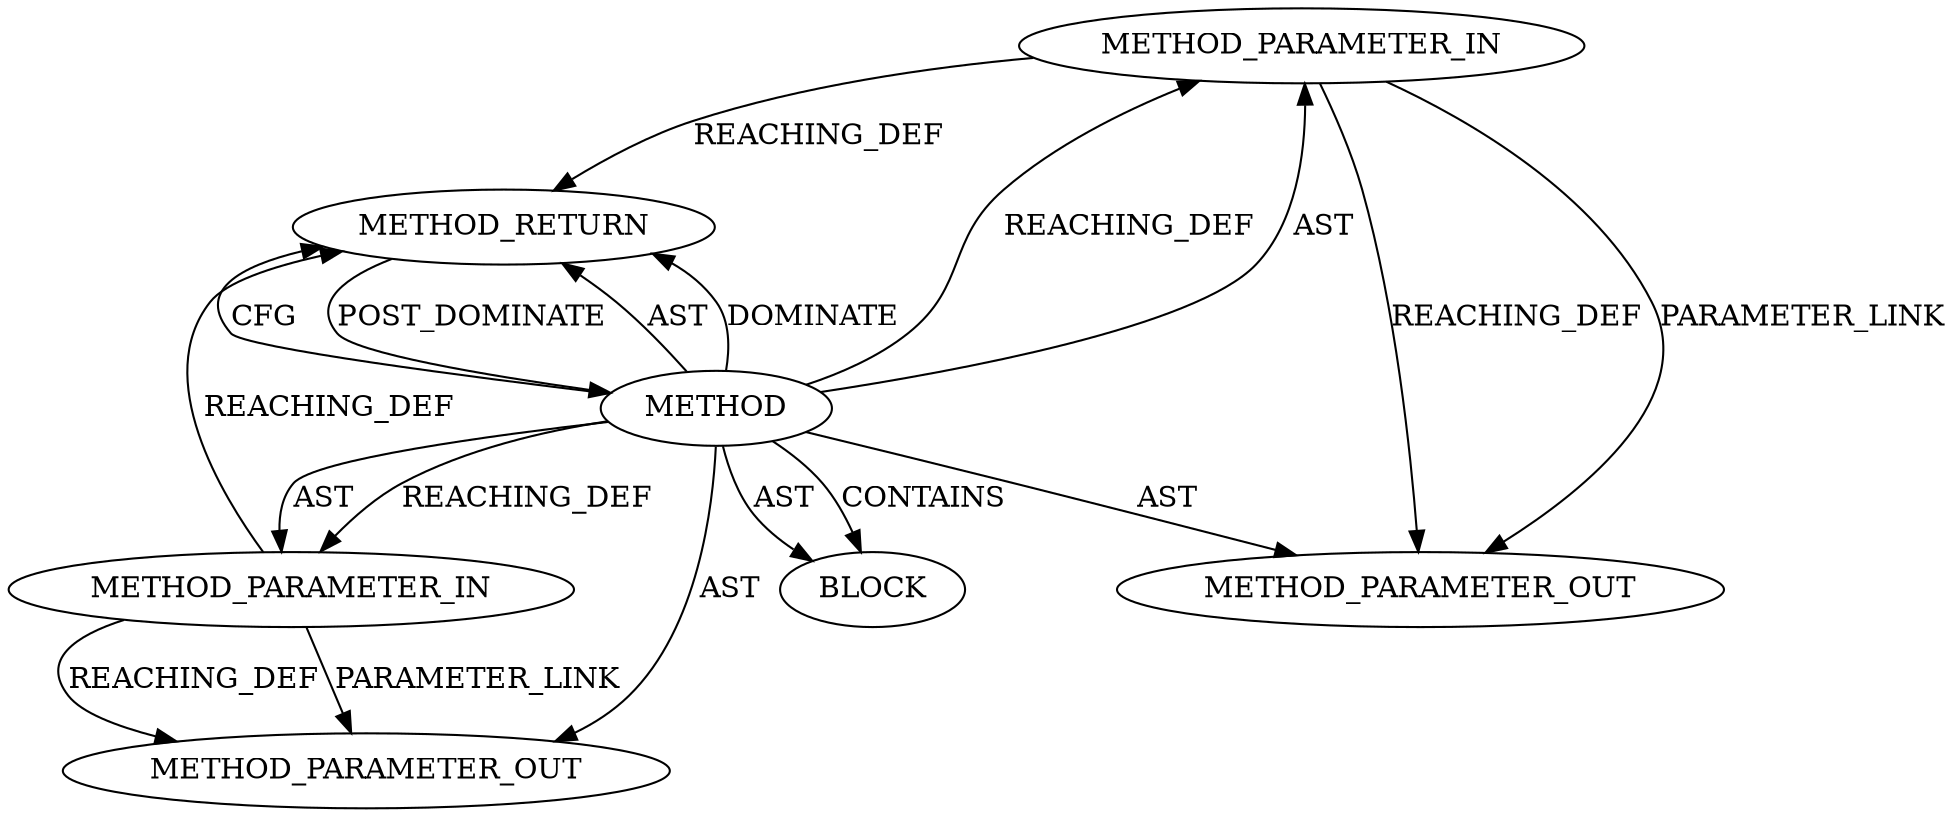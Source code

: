 digraph {
  12094 [label=METHOD_PARAMETER_IN ORDER=1 CODE="p1" IS_VARIADIC=false TYPE_FULL_NAME="ANY" EVALUATION_STRATEGY="BY_VALUE" INDEX=1 NAME="p1"]
  12093 [label=METHOD AST_PARENT_TYPE="NAMESPACE_BLOCK" AST_PARENT_FULL_NAME="<global>" ORDER=0 CODE="<empty>" FULL_NAME="<operators>.assignmentOr" IS_EXTERNAL=true FILENAME="<empty>" SIGNATURE="" NAME="<operators>.assignmentOr"]
  12097 [label=METHOD_RETURN ORDER=2 CODE="RET" TYPE_FULL_NAME="ANY" EVALUATION_STRATEGY="BY_VALUE"]
  13296 [label=METHOD_PARAMETER_OUT ORDER=1 CODE="p1" IS_VARIADIC=false TYPE_FULL_NAME="ANY" EVALUATION_STRATEGY="BY_VALUE" INDEX=1 NAME="p1"]
  13297 [label=METHOD_PARAMETER_OUT ORDER=2 CODE="p2" IS_VARIADIC=false TYPE_FULL_NAME="ANY" EVALUATION_STRATEGY="BY_VALUE" INDEX=2 NAME="p2"]
  12096 [label=BLOCK ORDER=1 ARGUMENT_INDEX=1 CODE="<empty>" TYPE_FULL_NAME="ANY"]
  12095 [label=METHOD_PARAMETER_IN ORDER=2 CODE="p2" IS_VARIADIC=false TYPE_FULL_NAME="ANY" EVALUATION_STRATEGY="BY_VALUE" INDEX=2 NAME="p2"]
  12093 -> 12097 [label=AST ]
  12093 -> 12097 [label=DOMINATE ]
  12094 -> 13296 [label=REACHING_DEF VARIABLE="p1"]
  12093 -> 12095 [label=AST ]
  12093 -> 12097 [label=CFG ]
  12093 -> 12096 [label=CONTAINS ]
  12095 -> 13297 [label=REACHING_DEF VARIABLE="p2"]
  12093 -> 12094 [label=REACHING_DEF VARIABLE=""]
  12094 -> 12097 [label=REACHING_DEF VARIABLE="p1"]
  12095 -> 12097 [label=REACHING_DEF VARIABLE="p2"]
  12095 -> 13297 [label=PARAMETER_LINK ]
  12093 -> 12094 [label=AST ]
  12093 -> 12095 [label=REACHING_DEF VARIABLE=""]
  12093 -> 12096 [label=AST ]
  12093 -> 13296 [label=AST ]
  12094 -> 13296 [label=PARAMETER_LINK ]
  12097 -> 12093 [label=POST_DOMINATE ]
  12093 -> 13297 [label=AST ]
}
